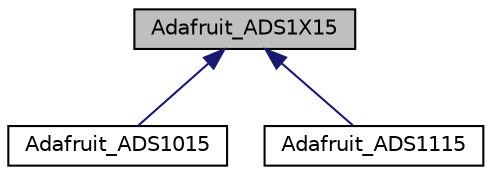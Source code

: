 digraph "Adafruit_ADS1X15"
{
 // LATEX_PDF_SIZE
  edge [fontname="Helvetica",fontsize="10",labelfontname="Helvetica",labelfontsize="10"];
  node [fontname="Helvetica",fontsize="10",shape=record];
  Node1 [label="Adafruit_ADS1X15",height=0.2,width=0.4,color="black", fillcolor="grey75", style="filled", fontcolor="black",tooltip="Sensor driver for the Adafruit ADS1X15 ADC breakouts."];
  Node1 -> Node2 [dir="back",color="midnightblue",fontsize="10",style="solid",fontname="Helvetica"];
  Node2 [label="Adafruit_ADS1015",height=0.2,width=0.4,color="black", fillcolor="white", style="filled",URL="$classAdafruit__ADS1015.html",tooltip="Sensor driver for the Adafruit ADS1015 ADC breakout."];
  Node1 -> Node3 [dir="back",color="midnightblue",fontsize="10",style="solid",fontname="Helvetica"];
  Node3 [label="Adafruit_ADS1115",height=0.2,width=0.4,color="black", fillcolor="white", style="filled",URL="$classAdafruit__ADS1115.html",tooltip="Sensor driver for the Adafruit ADS1115 ADC breakout."];
}
